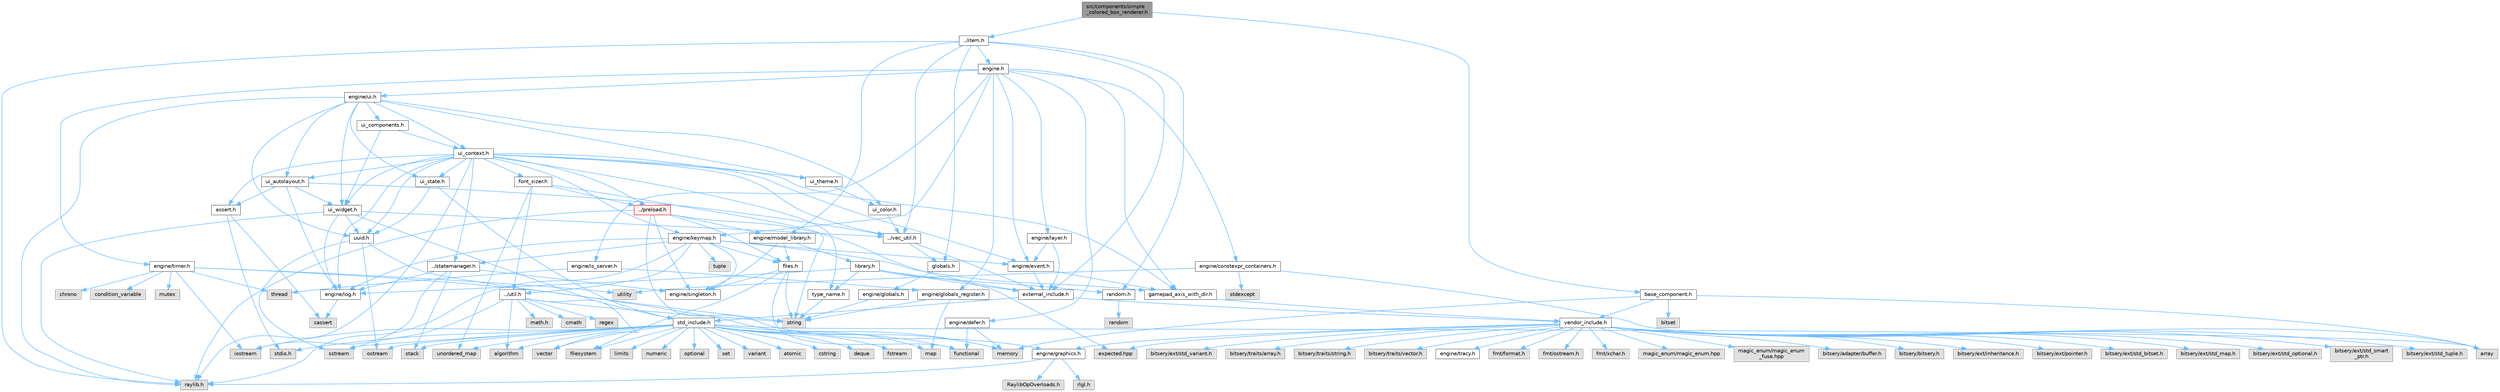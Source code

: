 digraph "src/components/simple_colored_box_renderer.h"
{
 // LATEX_PDF_SIZE
  bgcolor="transparent";
  edge [fontname=Helvetica,fontsize=10,labelfontname=Helvetica,labelfontsize=10];
  node [fontname=Helvetica,fontsize=10,shape=box,height=0.2,width=0.4];
  Node1 [label="src/components/simple\l_colored_box_renderer.h",height=0.2,width=0.4,color="gray40", fillcolor="grey60", style="filled", fontcolor="black",tooltip=" "];
  Node1 -> Node2 [color="steelblue1",style="solid"];
  Node2 [label="../item.h",height=0.2,width=0.4,color="grey40", fillcolor="white", style="filled",URL="$df/d1f/item_8h.html",tooltip=" "];
  Node2 -> Node3 [color="steelblue1",style="solid"];
  Node3 [label="external_include.h",height=0.2,width=0.4,color="grey40", fillcolor="white", style="filled",URL="$d7/daf/external__include_8h.html",tooltip=" "];
  Node3 -> Node4 [color="steelblue1",style="solid"];
  Node4 [label="std_include.h",height=0.2,width=0.4,color="grey40", fillcolor="white", style="filled",URL="$d4/dae/std__include_8h.html",tooltip=" "];
  Node4 -> Node5 [color="steelblue1",style="solid"];
  Node5 [label="stdio.h",height=0.2,width=0.4,color="grey60", fillcolor="#E0E0E0", style="filled",tooltip=" "];
  Node4 -> Node6 [color="steelblue1",style="solid"];
  Node6 [label="algorithm",height=0.2,width=0.4,color="grey60", fillcolor="#E0E0E0", style="filled",tooltip=" "];
  Node4 -> Node7 [color="steelblue1",style="solid"];
  Node7 [label="array",height=0.2,width=0.4,color="grey60", fillcolor="#E0E0E0", style="filled",tooltip=" "];
  Node4 -> Node8 [color="steelblue1",style="solid"];
  Node8 [label="atomic",height=0.2,width=0.4,color="grey60", fillcolor="#E0E0E0", style="filled",tooltip=" "];
  Node4 -> Node9 [color="steelblue1",style="solid"];
  Node9 [label="cstring",height=0.2,width=0.4,color="grey60", fillcolor="#E0E0E0", style="filled",tooltip=" "];
  Node4 -> Node10 [color="steelblue1",style="solid"];
  Node10 [label="deque",height=0.2,width=0.4,color="grey60", fillcolor="#E0E0E0", style="filled",tooltip=" "];
  Node4 -> Node11 [color="steelblue1",style="solid"];
  Node11 [label="filesystem",height=0.2,width=0.4,color="grey60", fillcolor="#E0E0E0", style="filled",tooltip=" "];
  Node4 -> Node12 [color="steelblue1",style="solid"];
  Node12 [label="fstream",height=0.2,width=0.4,color="grey60", fillcolor="#E0E0E0", style="filled",tooltip=" "];
  Node4 -> Node13 [color="steelblue1",style="solid"];
  Node13 [label="functional",height=0.2,width=0.4,color="grey60", fillcolor="#E0E0E0", style="filled",tooltip=" "];
  Node4 -> Node14 [color="steelblue1",style="solid"];
  Node14 [label="iostream",height=0.2,width=0.4,color="grey60", fillcolor="#E0E0E0", style="filled",tooltip=" "];
  Node4 -> Node15 [color="steelblue1",style="solid"];
  Node15 [label="limits",height=0.2,width=0.4,color="grey60", fillcolor="#E0E0E0", style="filled",tooltip=" "];
  Node4 -> Node16 [color="steelblue1",style="solid"];
  Node16 [label="map",height=0.2,width=0.4,color="grey60", fillcolor="#E0E0E0", style="filled",tooltip=" "];
  Node4 -> Node17 [color="steelblue1",style="solid"];
  Node17 [label="memory",height=0.2,width=0.4,color="grey60", fillcolor="#E0E0E0", style="filled",tooltip=" "];
  Node4 -> Node18 [color="steelblue1",style="solid"];
  Node18 [label="numeric",height=0.2,width=0.4,color="grey60", fillcolor="#E0E0E0", style="filled",tooltip=" "];
  Node4 -> Node19 [color="steelblue1",style="solid"];
  Node19 [label="optional",height=0.2,width=0.4,color="grey60", fillcolor="#E0E0E0", style="filled",tooltip=" "];
  Node4 -> Node20 [color="steelblue1",style="solid"];
  Node20 [label="ostream",height=0.2,width=0.4,color="grey60", fillcolor="#E0E0E0", style="filled",tooltip=" "];
  Node4 -> Node21 [color="steelblue1",style="solid"];
  Node21 [label="set",height=0.2,width=0.4,color="grey60", fillcolor="#E0E0E0", style="filled",tooltip=" "];
  Node4 -> Node22 [color="steelblue1",style="solid"];
  Node22 [label="sstream",height=0.2,width=0.4,color="grey60", fillcolor="#E0E0E0", style="filled",tooltip=" "];
  Node4 -> Node23 [color="steelblue1",style="solid"];
  Node23 [label="stack",height=0.2,width=0.4,color="grey60", fillcolor="#E0E0E0", style="filled",tooltip=" "];
  Node4 -> Node24 [color="steelblue1",style="solid"];
  Node24 [label="unordered_map",height=0.2,width=0.4,color="grey60", fillcolor="#E0E0E0", style="filled",tooltip=" "];
  Node4 -> Node25 [color="steelblue1",style="solid"];
  Node25 [label="variant",height=0.2,width=0.4,color="grey60", fillcolor="#E0E0E0", style="filled",tooltip=" "];
  Node4 -> Node26 [color="steelblue1",style="solid"];
  Node26 [label="vector",height=0.2,width=0.4,color="grey60", fillcolor="#E0E0E0", style="filled",tooltip=" "];
  Node3 -> Node27 [color="steelblue1",style="solid"];
  Node27 [label="vendor_include.h",height=0.2,width=0.4,color="grey40", fillcolor="white", style="filled",URL="$d6/dba/vendor__include_8h.html",tooltip=" "];
  Node27 -> Node28 [color="steelblue1",style="solid"];
  Node28 [label="engine/graphics.h",height=0.2,width=0.4,color="grey40", fillcolor="white", style="filled",URL="$d7/d04/graphics_8h.html",tooltip=" "];
  Node28 -> Node29 [color="steelblue1",style="solid"];
  Node29 [label="raylib.h",height=0.2,width=0.4,color="grey60", fillcolor="#E0E0E0", style="filled",tooltip=" "];
  Node28 -> Node30 [color="steelblue1",style="solid"];
  Node30 [label="rlgl.h",height=0.2,width=0.4,color="grey60", fillcolor="#E0E0E0", style="filled",tooltip=" "];
  Node28 -> Node31 [color="steelblue1",style="solid"];
  Node31 [label="RaylibOpOverloads.h",height=0.2,width=0.4,color="grey60", fillcolor="#E0E0E0", style="filled",tooltip=" "];
  Node27 -> Node32 [color="steelblue1",style="solid"];
  Node32 [label="fmt/format.h",height=0.2,width=0.4,color="grey60", fillcolor="#E0E0E0", style="filled",tooltip=" "];
  Node27 -> Node33 [color="steelblue1",style="solid"];
  Node33 [label="fmt/ostream.h",height=0.2,width=0.4,color="grey60", fillcolor="#E0E0E0", style="filled",tooltip=" "];
  Node27 -> Node34 [color="steelblue1",style="solid"];
  Node34 [label="fmt/xchar.h",height=0.2,width=0.4,color="grey60", fillcolor="#E0E0E0", style="filled",tooltip=" "];
  Node27 -> Node35 [color="steelblue1",style="solid"];
  Node35 [label="expected.hpp",height=0.2,width=0.4,color="grey60", fillcolor="#E0E0E0", style="filled",tooltip=" "];
  Node27 -> Node36 [color="steelblue1",style="solid"];
  Node36 [label="magic_enum/magic_enum.hpp",height=0.2,width=0.4,color="grey60", fillcolor="#E0E0E0", style="filled",tooltip=" "];
  Node27 -> Node37 [color="steelblue1",style="solid"];
  Node37 [label="magic_enum/magic_enum\l_fuse.hpp",height=0.2,width=0.4,color="grey60", fillcolor="#E0E0E0", style="filled",tooltip=" "];
  Node27 -> Node38 [color="steelblue1",style="solid"];
  Node38 [label="bitsery/adapter/buffer.h",height=0.2,width=0.4,color="grey60", fillcolor="#E0E0E0", style="filled",tooltip=" "];
  Node27 -> Node39 [color="steelblue1",style="solid"];
  Node39 [label="bitsery/bitsery.h",height=0.2,width=0.4,color="grey60", fillcolor="#E0E0E0", style="filled",tooltip=" "];
  Node27 -> Node40 [color="steelblue1",style="solid"];
  Node40 [label="bitsery/ext/inheritance.h",height=0.2,width=0.4,color="grey60", fillcolor="#E0E0E0", style="filled",tooltip=" "];
  Node27 -> Node41 [color="steelblue1",style="solid"];
  Node41 [label="bitsery/ext/pointer.h",height=0.2,width=0.4,color="grey60", fillcolor="#E0E0E0", style="filled",tooltip=" "];
  Node27 -> Node42 [color="steelblue1",style="solid"];
  Node42 [label="bitsery/ext/std_bitset.h",height=0.2,width=0.4,color="grey60", fillcolor="#E0E0E0", style="filled",tooltip=" "];
  Node27 -> Node43 [color="steelblue1",style="solid"];
  Node43 [label="bitsery/ext/std_map.h",height=0.2,width=0.4,color="grey60", fillcolor="#E0E0E0", style="filled",tooltip=" "];
  Node27 -> Node44 [color="steelblue1",style="solid"];
  Node44 [label="bitsery/ext/std_optional.h",height=0.2,width=0.4,color="grey60", fillcolor="#E0E0E0", style="filled",tooltip=" "];
  Node27 -> Node45 [color="steelblue1",style="solid"];
  Node45 [label="bitsery/ext/std_smart\l_ptr.h",height=0.2,width=0.4,color="grey60", fillcolor="#E0E0E0", style="filled",tooltip=" "];
  Node27 -> Node46 [color="steelblue1",style="solid"];
  Node46 [label="bitsery/ext/std_tuple.h",height=0.2,width=0.4,color="grey60", fillcolor="#E0E0E0", style="filled",tooltip=" "];
  Node27 -> Node47 [color="steelblue1",style="solid"];
  Node47 [label="bitsery/ext/std_variant.h",height=0.2,width=0.4,color="grey60", fillcolor="#E0E0E0", style="filled",tooltip=" "];
  Node27 -> Node48 [color="steelblue1",style="solid"];
  Node48 [label="bitsery/traits/array.h",height=0.2,width=0.4,color="grey60", fillcolor="#E0E0E0", style="filled",tooltip=" "];
  Node27 -> Node49 [color="steelblue1",style="solid"];
  Node49 [label="bitsery/traits/string.h",height=0.2,width=0.4,color="grey60", fillcolor="#E0E0E0", style="filled",tooltip=" "];
  Node27 -> Node50 [color="steelblue1",style="solid"];
  Node50 [label="bitsery/traits/vector.h",height=0.2,width=0.4,color="grey60", fillcolor="#E0E0E0", style="filled",tooltip=" "];
  Node27 -> Node51 [color="steelblue1",style="solid"];
  Node51 [label="engine/tracy.h",height=0.2,width=0.4,color="grey40", fillcolor="white", style="filled",URL="$d6/d15/tracy_8h.html",tooltip=" "];
  Node2 -> Node52 [color="steelblue1",style="solid"];
  Node52 [label="engine.h",height=0.2,width=0.4,color="grey40", fillcolor="white", style="filled",URL="$d1/d55/engine_8h.html",tooltip=" "];
  Node52 -> Node53 [color="steelblue1",style="solid"];
  Node53 [label="engine/constexpr_containers.h",height=0.2,width=0.4,color="grey40", fillcolor="white", style="filled",URL="$d3/dc4/constexpr__containers_8h.html",tooltip=" "];
  Node53 -> Node7 [color="steelblue1",style="solid"];
  Node53 -> Node54 [color="steelblue1",style="solid"];
  Node54 [label="stdexcept",height=0.2,width=0.4,color="grey60", fillcolor="#E0E0E0", style="filled",tooltip=" "];
  Node53 -> Node55 [color="steelblue1",style="solid"];
  Node55 [label="utility",height=0.2,width=0.4,color="grey60", fillcolor="#E0E0E0", style="filled",tooltip=" "];
  Node52 -> Node56 [color="steelblue1",style="solid"];
  Node56 [label="engine/defer.h",height=0.2,width=0.4,color="grey40", fillcolor="white", style="filled",URL="$db/df4/defer_8h.html",tooltip=" "];
  Node56 -> Node13 [color="steelblue1",style="solid"];
  Node56 -> Node17 [color="steelblue1",style="solid"];
  Node52 -> Node57 [color="steelblue1",style="solid"];
  Node57 [label="engine/event.h",height=0.2,width=0.4,color="grey40", fillcolor="white", style="filled",URL="$dd/d20/event_8h.html",tooltip=" "];
  Node57 -> Node3 [color="steelblue1",style="solid"];
  Node57 -> Node58 [color="steelblue1",style="solid"];
  Node58 [label="gamepad_axis_with_dir.h",height=0.2,width=0.4,color="grey40", fillcolor="white", style="filled",URL="$db/d29/gamepad__axis__with__dir_8h.html",tooltip=" "];
  Node58 -> Node27 [color="steelblue1",style="solid"];
  Node52 -> Node58 [color="steelblue1",style="solid"];
  Node52 -> Node59 [color="steelblue1",style="solid"];
  Node59 [label="engine/globals_register.h",height=0.2,width=0.4,color="grey40", fillcolor="white", style="filled",URL="$db/da1/globals__register_8h.html",tooltip=" "];
  Node59 -> Node16 [color="steelblue1",style="solid"];
  Node59 -> Node60 [color="steelblue1",style="solid"];
  Node60 [label="string",height=0.2,width=0.4,color="grey60", fillcolor="#E0E0E0", style="filled",tooltip=" "];
  Node52 -> Node61 [color="steelblue1",style="solid"];
  Node61 [label="engine/is_server.h",height=0.2,width=0.4,color="grey40", fillcolor="white", style="filled",URL="$d6/db9/is__server_8h.html",tooltip=" "];
  Node61 -> Node62 [color="steelblue1",style="solid"];
  Node62 [label="thread",height=0.2,width=0.4,color="grey60", fillcolor="#E0E0E0", style="filled",tooltip=" "];
  Node61 -> Node59 [color="steelblue1",style="solid"];
  Node52 -> Node63 [color="steelblue1",style="solid"];
  Node63 [label="engine/keymap.h",height=0.2,width=0.4,color="grey40", fillcolor="white", style="filled",URL="$da/d9a/keymap_8h.html",tooltip=" "];
  Node63 -> Node64 [color="steelblue1",style="solid"];
  Node64 [label="tuple",height=0.2,width=0.4,color="grey60", fillcolor="#E0E0E0", style="filled",tooltip=" "];
  Node63 -> Node29 [color="steelblue1",style="solid"];
  Node63 -> Node65 [color="steelblue1",style="solid"];
  Node65 [label="../statemanager.h",height=0.2,width=0.4,color="grey40", fillcolor="white", style="filled",URL="$d2/d5f/statemanager_8h.html",tooltip=" "];
  Node65 -> Node14 [color="steelblue1",style="solid"];
  Node65 -> Node23 [color="steelblue1",style="solid"];
  Node65 -> Node66 [color="steelblue1",style="solid"];
  Node66 [label="engine/log.h",height=0.2,width=0.4,color="grey40", fillcolor="white", style="filled",URL="$d7/d7f/log_8h.html",tooltip=" "];
  Node66 -> Node67 [color="steelblue1",style="solid"];
  Node67 [label="cassert",height=0.2,width=0.4,color="grey60", fillcolor="#E0E0E0", style="filled",tooltip=" "];
  Node65 -> Node68 [color="steelblue1",style="solid"];
  Node68 [label="engine/singleton.h",height=0.2,width=0.4,color="grey40", fillcolor="white", style="filled",URL="$d4/d0b/singleton_8h.html",tooltip=" "];
  Node63 -> Node69 [color="steelblue1",style="solid"];
  Node69 [label="../util.h",height=0.2,width=0.4,color="grey40", fillcolor="white", style="filled",URL="$d8/d3c/util_8h.html",tooltip=" "];
  Node69 -> Node70 [color="steelblue1",style="solid"];
  Node70 [label="math.h",height=0.2,width=0.4,color="grey60", fillcolor="#E0E0E0", style="filled",tooltip=" "];
  Node69 -> Node6 [color="steelblue1",style="solid"];
  Node69 -> Node71 [color="steelblue1",style="solid"];
  Node71 [label="cmath",height=0.2,width=0.4,color="grey60", fillcolor="#E0E0E0", style="filled",tooltip=" "];
  Node69 -> Node72 [color="steelblue1",style="solid"];
  Node72 [label="regex",height=0.2,width=0.4,color="grey60", fillcolor="#E0E0E0", style="filled",tooltip=" "];
  Node69 -> Node22 [color="steelblue1",style="solid"];
  Node69 -> Node60 [color="steelblue1",style="solid"];
  Node69 -> Node26 [color="steelblue1",style="solid"];
  Node63 -> Node73 [color="steelblue1",style="solid"];
  Node73 [label="files.h",height=0.2,width=0.4,color="grey40", fillcolor="white", style="filled",URL="$dd/d20/files_8h.html",tooltip=" "];
  Node73 -> Node11 [color="steelblue1",style="solid"];
  Node73 -> Node13 [color="steelblue1",style="solid"];
  Node73 -> Node60 [color="steelblue1",style="solid"];
  Node73 -> Node68 [color="steelblue1",style="solid"];
  Node63 -> Node57 [color="steelblue1",style="solid"];
  Node63 -> Node58 [color="steelblue1",style="solid"];
  Node63 -> Node66 [color="steelblue1",style="solid"];
  Node63 -> Node68 [color="steelblue1",style="solid"];
  Node52 -> Node74 [color="steelblue1",style="solid"];
  Node74 [label="engine/layer.h",height=0.2,width=0.4,color="grey40", fillcolor="white", style="filled",URL="$d3/d3b/layer_8h.html",tooltip=" "];
  Node74 -> Node3 [color="steelblue1",style="solid"];
  Node74 -> Node57 [color="steelblue1",style="solid"];
  Node52 -> Node75 [color="steelblue1",style="solid"];
  Node75 [label="engine/timer.h",height=0.2,width=0.4,color="grey40", fillcolor="white", style="filled",URL="$d5/dd0/timer_8h.html",tooltip=" "];
  Node75 -> Node76 [color="steelblue1",style="solid"];
  Node76 [label="chrono",height=0.2,width=0.4,color="grey60", fillcolor="#E0E0E0", style="filled",tooltip=" "];
  Node75 -> Node77 [color="steelblue1",style="solid"];
  Node77 [label="condition_variable",height=0.2,width=0.4,color="grey60", fillcolor="#E0E0E0", style="filled",tooltip=" "];
  Node75 -> Node14 [color="steelblue1",style="solid"];
  Node75 -> Node17 [color="steelblue1",style="solid"];
  Node75 -> Node78 [color="steelblue1",style="solid"];
  Node78 [label="mutex",height=0.2,width=0.4,color="grey60", fillcolor="#E0E0E0", style="filled",tooltip=" "];
  Node75 -> Node62 [color="steelblue1",style="solid"];
  Node75 -> Node55 [color="steelblue1",style="solid"];
  Node52 -> Node79 [color="steelblue1",style="solid"];
  Node79 [label="engine/ui.h",height=0.2,width=0.4,color="grey40", fillcolor="white", style="filled",URL="$d9/d3b/ui_8h.html",tooltip=" "];
  Node79 -> Node29 [color="steelblue1",style="solid"];
  Node79 -> Node80 [color="steelblue1",style="solid"];
  Node80 [label="ui_autolayout.h",height=0.2,width=0.4,color="grey40", fillcolor="white", style="filled",URL="$d8/dcd/ui__autolayout_8h.html",tooltip=" "];
  Node80 -> Node81 [color="steelblue1",style="solid"];
  Node81 [label="../vec_util.h",height=0.2,width=0.4,color="grey40", fillcolor="white", style="filled",URL="$d0/d3f/vec__util_8h.html",tooltip=" "];
  Node81 -> Node3 [color="steelblue1",style="solid"];
  Node81 -> Node82 [color="steelblue1",style="solid"];
  Node82 [label="globals.h",height=0.2,width=0.4,color="grey40", fillcolor="white", style="filled",URL="$d5/d87/globals_8h.html",tooltip=" "];
  Node82 -> Node83 [color="steelblue1",style="solid"];
  Node83 [label="engine/globals.h",height=0.2,width=0.4,color="grey40", fillcolor="white", style="filled",URL="$d4/df4/engine_2globals_8h.html",tooltip=" "];
  Node83 -> Node60 [color="steelblue1",style="solid"];
  Node80 -> Node84 [color="steelblue1",style="solid"];
  Node84 [label="assert.h",height=0.2,width=0.4,color="grey40", fillcolor="white", style="filled",URL="$dc/da7/assert_8h.html",tooltip=" "];
  Node84 -> Node5 [color="steelblue1",style="solid"];
  Node84 -> Node67 [color="steelblue1",style="solid"];
  Node80 -> Node66 [color="steelblue1",style="solid"];
  Node80 -> Node85 [color="steelblue1",style="solid"];
  Node85 [label="ui_widget.h",height=0.2,width=0.4,color="grey40", fillcolor="white", style="filled",URL="$de/d06/ui__widget_8h.html",tooltip=" "];
  Node85 -> Node4 [color="steelblue1",style="solid"];
  Node85 -> Node81 [color="steelblue1",style="solid"];
  Node85 -> Node66 [color="steelblue1",style="solid"];
  Node85 -> Node29 [color="steelblue1",style="solid"];
  Node85 -> Node86 [color="steelblue1",style="solid"];
  Node86 [label="uuid.h",height=0.2,width=0.4,color="grey40", fillcolor="white", style="filled",URL="$dd/d1d/uuid_8h.html",tooltip=" "];
  Node86 -> Node20 [color="steelblue1",style="solid"];
  Node86 -> Node22 [color="steelblue1",style="solid"];
  Node86 -> Node60 [color="steelblue1",style="solid"];
  Node79 -> Node87 [color="steelblue1",style="solid"];
  Node87 [label="ui_color.h",height=0.2,width=0.4,color="grey40", fillcolor="white", style="filled",URL="$db/d82/ui__color_8h.html",tooltip=" "];
  Node87 -> Node81 [color="steelblue1",style="solid"];
  Node79 -> Node88 [color="steelblue1",style="solid"];
  Node88 [label="ui_components.h",height=0.2,width=0.4,color="grey40", fillcolor="white", style="filled",URL="$d5/dd8/ui__components_8h.html",tooltip=" "];
  Node88 -> Node89 [color="steelblue1",style="solid"];
  Node89 [label="ui_context.h",height=0.2,width=0.4,color="grey40", fillcolor="white", style="filled",URL="$d7/d92/ui__context_8h.html",tooltip=" "];
  Node89 -> Node90 [color="steelblue1",style="solid"];
  Node90 [label="../preload.h",height=0.2,width=0.4,color="red", fillcolor="#FFF0F0", style="filled",URL="$d5/d34/preload_8h.html",tooltip=" "];
  Node90 -> Node3 [color="steelblue1",style="solid"];
  Node90 -> Node28 [color="steelblue1",style="solid"];
  Node90 -> Node68 [color="steelblue1",style="solid"];
  Node90 -> Node29 [color="steelblue1",style="solid"];
  Node90 -> Node73 [color="steelblue1",style="solid"];
  Node90 -> Node91 [color="steelblue1",style="solid"];
  Node91 [label="engine/model_library.h",height=0.2,width=0.4,color="grey40", fillcolor="white", style="filled",URL="$d0/dd0/model__library_8h.html",tooltip=" "];
  Node91 -> Node73 [color="steelblue1",style="solid"];
  Node91 -> Node92 [color="steelblue1",style="solid"];
  Node92 [label="library.h",height=0.2,width=0.4,color="grey40", fillcolor="white", style="filled",URL="$dd/d08/library_8h.html",tooltip=" "];
  Node92 -> Node3 [color="steelblue1",style="solid"];
  Node92 -> Node35 [color="steelblue1",style="solid"];
  Node92 -> Node66 [color="steelblue1",style="solid"];
  Node92 -> Node93 [color="steelblue1",style="solid"];
  Node93 [label="random.h",height=0.2,width=0.4,color="grey40", fillcolor="white", style="filled",URL="$d1/d79/random_8h.html",tooltip=" "];
  Node93 -> Node94 [color="steelblue1",style="solid"];
  Node94 [label="random",height=0.2,width=0.4,color="grey60", fillcolor="#E0E0E0", style="filled",tooltip=" "];
  Node92 -> Node95 [color="steelblue1",style="solid"];
  Node95 [label="type_name.h",height=0.2,width=0.4,color="grey40", fillcolor="white", style="filled",URL="$d3/d31/type__name_8h.html",tooltip=" "];
  Node95 -> Node60 [color="steelblue1",style="solid"];
  Node91 -> Node68 [color="steelblue1",style="solid"];
  Node89 -> Node65 [color="steelblue1",style="solid"];
  Node89 -> Node81 [color="steelblue1",style="solid"];
  Node89 -> Node84 [color="steelblue1",style="solid"];
  Node89 -> Node57 [color="steelblue1",style="solid"];
  Node89 -> Node58 [color="steelblue1",style="solid"];
  Node89 -> Node63 [color="steelblue1",style="solid"];
  Node89 -> Node66 [color="steelblue1",style="solid"];
  Node89 -> Node29 [color="steelblue1",style="solid"];
  Node89 -> Node95 [color="steelblue1",style="solid"];
  Node89 -> Node101 [color="steelblue1",style="solid"];
  Node101 [label="font_sizer.h",height=0.2,width=0.4,color="grey40", fillcolor="white", style="filled",URL="$da/dfa/font__sizer_8h.html",tooltip=" "];
  Node101 -> Node60 [color="steelblue1",style="solid"];
  Node101 -> Node24 [color="steelblue1",style="solid"];
  Node101 -> Node90 [color="steelblue1",style="solid"];
  Node101 -> Node69 [color="steelblue1",style="solid"];
  Node89 -> Node80 [color="steelblue1",style="solid"];
  Node89 -> Node102 [color="steelblue1",style="solid"];
  Node102 [label="ui_state.h",height=0.2,width=0.4,color="grey40", fillcolor="white", style="filled",URL="$d9/da7/ui__state_8h.html",tooltip=" "];
  Node102 -> Node4 [color="steelblue1",style="solid"];
  Node102 -> Node86 [color="steelblue1",style="solid"];
  Node89 -> Node103 [color="steelblue1",style="solid"];
  Node103 [label="ui_theme.h",height=0.2,width=0.4,color="grey40", fillcolor="white", style="filled",URL="$d2/da8/ui__theme_8h.html",tooltip=" "];
  Node103 -> Node87 [color="steelblue1",style="solid"];
  Node89 -> Node85 [color="steelblue1",style="solid"];
  Node89 -> Node86 [color="steelblue1",style="solid"];
  Node88 -> Node85 [color="steelblue1",style="solid"];
  Node79 -> Node89 [color="steelblue1",style="solid"];
  Node79 -> Node102 [color="steelblue1",style="solid"];
  Node79 -> Node103 [color="steelblue1",style="solid"];
  Node79 -> Node85 [color="steelblue1",style="solid"];
  Node79 -> Node86 [color="steelblue1",style="solid"];
  Node2 -> Node91 [color="steelblue1",style="solid"];
  Node2 -> Node93 [color="steelblue1",style="solid"];
  Node2 -> Node82 [color="steelblue1",style="solid"];
  Node2 -> Node29 [color="steelblue1",style="solid"];
  Node2 -> Node81 [color="steelblue1",style="solid"];
  Node1 -> Node104 [color="steelblue1",style="solid"];
  Node104 [label="base_component.h",height=0.2,width=0.4,color="grey40", fillcolor="white", style="filled",URL="$d5/dbb/base__component_8h.html",tooltip=" "];
  Node104 -> Node7 [color="steelblue1",style="solid"];
  Node104 -> Node105 [color="steelblue1",style="solid"];
  Node105 [label="bitset",height=0.2,width=0.4,color="grey60", fillcolor="#E0E0E0", style="filled",tooltip=" "];
  Node104 -> Node17 [color="steelblue1",style="solid"];
  Node104 -> Node27 [color="steelblue1",style="solid"];
}
